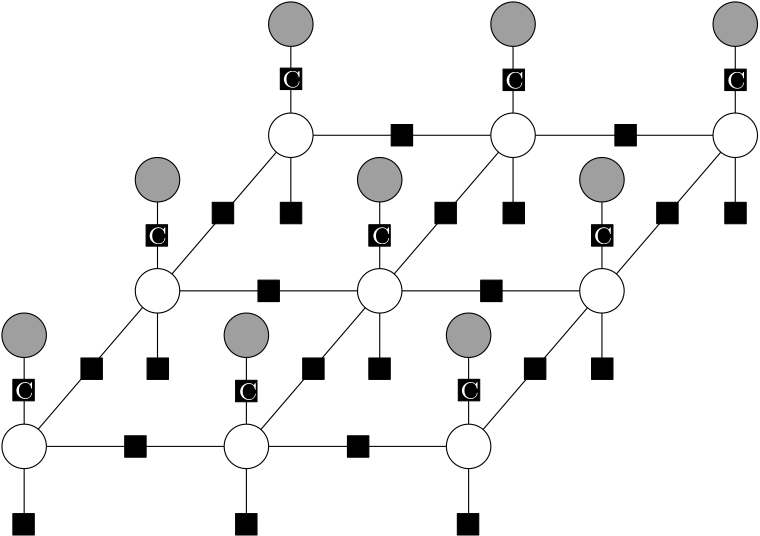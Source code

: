 <?xml version="1.0"?>
<!DOCTYPE ipe SYSTEM "ipe.dtd">
<ipe version="70010" creator="Ipe 7.0.10">
<info created="D:20090318161940" modified="D:20100326161431"/>
<ipestyle name="ipe6">
<symbol name="mark/circle(sx)" transformations="translations">
<path fill="sym-stroke">
0.6 0 0 0.6 0 0 e
0.4 0 0 0.4 0 0 e
</path>
</symbol>
<symbol name="mark/disk(sx)" transformations="translations">
<path fill="sym-stroke">
0.6 0 0 0.6 0 0 e
</path>
</symbol>
<symbol name="mark/fdisk(sfx)" transformations="translations">
<group>
<path fill="sym-stroke" fillrule="eofill">
0.6 0 0 0.6 0 0 e
0.4 0 0 0.4 0 0 e
</path>
<path fill="sym-fill">
0.4 0 0 0.4 0 0 e
</path>
</group>
</symbol>
<symbol name="mark/box(sx)" transformations="translations">
<path fill="sym-stroke" fillrule="eofill">
-0.6 -0.6 m
0.6 -0.6 l
0.6 0.6 l
-0.6 0.6 l
h
-0.4 -0.4 m
0.4 -0.4 l
0.4 0.4 l
-0.4 0.4 l
h
</path>
</symbol>
<symbol name="mark/square(sx)" transformations="translations">
<path fill="sym-stroke">
-0.6 -0.6 m
0.6 -0.6 l
0.6 0.6 l
-0.6 0.6 l
h
</path>
</symbol>
<symbol name="mark/fsquare(sfx)" transformations="translations">
<group>
<path fill="sym-stroke" fillrule="eofill">
-0.6 -0.6 m
0.6 -0.6 l
0.6 0.6 l
-0.6 0.6 l
0 -0.4 m
0.4 -0.4 l
0.4 0.4 l
-0.4 0.4 l
h
</path>
<path fill="sym-fill">
-0.4 -0.4 m
0.4 -0.4 l
0.4 0.4 l
-0.4 0.4 l
h
</path>
</group>
</symbol>
<symbol name="mark/cross(sx)" transformations="translations">
<group>
<path fill="sym-stroke">
-0.43 -0.57 m
0.57 0.43 l
0.43 0.57 l
-0.57 -0.43 l
h
</path>
<path fill="sym-stroke">
-0.43 0.57 m
0.57 -0.43 l
0.43 -0.57 l
-0.57 0.43 l
h
</path>
</group>
</symbol>
<pen name="heavier" value="0.8"/>
<pen name="fat" value="1.2"/>
<pen name="ultrafat" value="2"/>
<symbolsize name="large" value="5"/>
<symbolsize name="small" value="2"/>
<symbolsize name="tiny" value="1.1"/>
<arrowsize name="large" value="10"/>
<arrowsize name="small" value="5"/>
<arrowsize name="tiny" value="3"/>
<color name="red" value="1 0 0"/>
<color name="green" value="0 1 0"/>
<color name="blue" value="0 0 1"/>
<color name="yellow" value="1 1 0"/>
<color name="gray1" value="0.125"/>
<color name="gray2" value="0.25"/>
<color name="gray3" value="0.375"/>
<color name="gray4" value="0.5"/>
<color name="gray5" value="0.625"/>
<color name="gray6" value="0.75"/>
<color name="gray7" value="0.875"/>
<dashstyle name="dashed" value="[4] 0"/>
<dashstyle name="dotted" value="[1 3] 0"/>
<dashstyle name="dash dotted" value="[4 2 1 2] 0"/>
<dashstyle name="dash dot dotted" value="[4 2 1 2 1 2] 0"/>
<textsize name="large" value="\large"/>
<textsize name="small" value="\small"/>
<textsize name="tiny" value="\tiny"/>
<textsize name="Large" value="\Large"/>
<textsize name="LARGE" value="\LARGE"/>
<textsize name="huge" value="\huge"/>
<textsize name="Huge" value="\Huge"/>
<textsize name="footnote" value="\footnotesize"/>
<textstyle name="center" begin="\begin{center}" end="\end{center}"/>
<textstyle name="itemize" begin="\begin{itemize}" end="\end{itemize}"/>
<textstyle name="item" begin="\begin{itemize}\item{}" end="\end{itemize}"/>
</ipestyle>
<page>
<layer name="alpha"/>
<layer name="beta"/>
<view layers="alpha beta" active="alpha"/>
<path layer="beta" stroke="black">
240 664 m
288 720 l
</path>
<path stroke="black">
160 664 m
208 720 l
</path>
<path layer="alpha" stroke="black">
216 720 m
280 720 l
</path>
<path layer="beta" matrix="1 0 0 1 0.350128 0.700256" stroke="black">
112 608 m
160 664 l
</path>
<path layer="alpha" matrix="1 0 0 1 0 -8" stroke="black" fill="gray5">
8 0 0 8 112 656 e
</path>
<path matrix="1 0 0 1 48 48" stroke="black" fill="gray5">
8 0 0 8 112 656 e
</path>
<path matrix="1 0 0 1 96 104" stroke="black" fill="gray5">
8 0 0 8 112 656 e
</path>
<path matrix="1 0 0 1 80 -8" stroke="black" fill="gray5">
8 0 0 8 112 656 e
</path>
<path matrix="1 0 0 1 160 -8" stroke="black" fill="gray5">
8 0 0 8 112 656 e
</path>
<path matrix="1 0 0 1 128 48" stroke="black" fill="gray5">
8 0 0 8 112 656 e
</path>
<path matrix="1 0 0 1 208 48" stroke="black" fill="gray5">
8 0 0 8 112 656 e
</path>
<path matrix="1 0 0 1 176 104" stroke="black" fill="gray5">
8 0 0 8 112 656 e
</path>
<path matrix="1 0 0 1 256 104" stroke="black" fill="gray5">
8 0 0 8 112 656 e
</path>
<path stroke="black">
120 608 m
184 608 l
</path>
<path stroke="black">
200 608 m
264 608 l
</path>
<path stroke="black">
168 664 m
232 664 l
</path>
<path stroke="black">
248 664 m
312 664 l
</path>
<path stroke="black">
296 720 m
360 720 l
</path>
<path layer="beta" stroke="black">
272 608 m
320 664 l
</path>
<path stroke="black">
320 664 m
368 720 l
</path>
<path stroke="black">
192 608 m
240 664 l
</path>
<path stroke="black">
112 640 m
112 616 l
</path>
<path stroke="black">
160 696 m
160 672 l
</path>
<path stroke="black">
208 752 m
208 728 l
</path>
<path stroke="black">
288 752 m
288 728 l
</path>
<path stroke="black">
368 752 m
368 728 l
</path>
<path stroke="black">
240 696 m
240 672 l
</path>
<path stroke="black">
192 640 m
192 616 l
</path>
<path stroke="black">
272 640 m
272 616 l
</path>
<path stroke="black">
320 696 m
320 672 l
</path>
<path layer="alpha" matrix="1 0 0 1 -3.5503 8.41707" stroke="black" fill="black">
111.491 616.012 m
119.183 616.012 l
119.183 623.704 l
111.491 623.704 l
h
</path>
<path matrix="1 0 0 1 44.4173 64.0874" stroke="black" fill="black">
111.491 616.012 m
119.183 616.012 l
119.183 623.704 l
111.491 623.704 l
h
</path>
<path matrix="1 0 0 1 92.7349 120.458" stroke="black" fill="black">
111.491 616.012 m
119.183 616.012 l
119.183 623.704 l
111.491 623.704 l
h
</path>
<path matrix="1 0 0 1 172.914 120.108" stroke="black" fill="black">
111.491 616.012 m
119.183 616.012 l
119.183 623.704 l
111.491 623.704 l
h
</path>
<path matrix="1 0 0 1 252.743 120.108" stroke="black" fill="black">
111.491 616.012 m
119.183 616.012 l
119.183 623.704 l
111.491 623.704 l
h
</path>
<path matrix="1 0 0 1 124.597 64.0874" stroke="black" fill="black">
111.491 616.012 m
119.183 616.012 l
119.183 623.704 l
111.491 623.704 l
h
</path>
<path matrix="1 0 0 1 204.776 64.0874" stroke="black" fill="black">
111.491 616.012 m
119.183 616.012 l
119.183 623.704 l
111.491 623.704 l
h
</path>
<path matrix="1 0 0 1 76.629 8.06694" stroke="black" fill="black">
111.491 616.012 m
119.183 616.012 l
119.183 623.704 l
111.491 623.704 l
h
</path>
<path matrix="1 0 0 1 156.808 8.41707" stroke="black" fill="black">
111.491 616.012 m
119.183 616.012 l
119.183 623.704 l
111.491 623.704 l
h
</path>
<path matrix="1 0 0 1 20.9587 16.1199" stroke="black" fill="black">
111.491 616.012 m
119.183 616.012 l
119.183 623.704 l
111.491 623.704 l
h
</path>
<path matrix="1 0 0 1 36.7145 -11.8904" stroke="black" fill="black">
111.491 616.012 m
119.183 616.012 l
119.183 623.704 l
111.491 623.704 l
h
</path>
<path matrix="1 0 0 1 116.894 -11.8904" stroke="black" fill="black">
111.491 616.012 m
119.183 616.012 l
119.183 623.704 l
111.491 623.704 l
h
</path>
<path matrix="1 0 0 1 84.6821 44.1301" stroke="black" fill="black">
111.491 616.012 m
119.183 616.012 l
119.183 623.704 l
111.491 623.704 l
h
</path>
<path matrix="1 0 0 1 164.861 44.1301" stroke="black" fill="black">
111.491 616.012 m
119.183 616.012 l
119.183 623.704 l
111.491 623.704 l
h
</path>
<path matrix="1 0 0 1 132.65 100.151" stroke="black" fill="black">
111.491 616.012 m
119.183 616.012 l
119.183 623.704 l
111.491 623.704 l
h
</path>
<path matrix="1 0 0 1 213.179 100.151" stroke="black" fill="black">
111.491 616.012 m
119.183 616.012 l
119.183 623.704 l
111.491 623.704 l
h
</path>
<path matrix="1 0 0 1 100.788 16.1199" stroke="black" fill="black">
111.491 616.012 m
119.183 616.012 l
119.183 623.704 l
111.491 623.704 l
h
</path>
<path matrix="1 0 0 1 180.617 16.1199" stroke="black" fill="black">
111.491 616.012 m
119.183 616.012 l
119.183 623.704 l
111.491 623.704 l
h
</path>
<path matrix="1 0 0 1 68.226 72.1404" stroke="black" fill="black">
111.491 616.012 m
119.183 616.012 l
119.183 623.704 l
111.491 623.704 l
h
</path>
<path matrix="1 0 0 1 148.405 72.1404" stroke="black" fill="black">
111.491 616.012 m
119.183 616.012 l
119.183 623.704 l
111.491 623.704 l
h
</path>
<path matrix="1 0 0 1 228.235 72.1404" stroke="black" fill="black">
111.491 616.012 m
119.183 616.012 l
119.183 623.704 l
111.491 623.704 l
h
</path>
<path matrix="1 0 0 1 44.7674 16.1199" stroke="black" fill="black">
111.491 616.012 m
119.183 616.012 l
119.183 623.704 l
111.491 623.704 l
h
</path>
<path matrix="1 0 0 1 124.597 16.1199" stroke="black" fill="black">
111.491 616.012 m
119.183 616.012 l
119.183 623.704 l
111.491 623.704 l
h
</path>
<path matrix="1 0 0 1 204.776 16.1199" stroke="black" fill="black">
111.491 616.012 m
119.183 616.012 l
119.183 623.704 l
111.491 623.704 l
h
</path>
<path matrix="1 0 0 1 252.744 72.1404" stroke="black" fill="black">
111.491 616.012 m
119.183 616.012 l
119.183 623.704 l
111.491 623.704 l
h
</path>
<path matrix="1 0 0 1 172.914 72.1404" stroke="black" fill="black">
111.491 616.012 m
119.183 616.012 l
119.183 623.704 l
111.491 623.704 l
h
</path>
<path matrix="1 0 0 1 92.735 72.1404" stroke="black" fill="black">
111.491 616.012 m
119.183 616.012 l
119.183 623.704 l
111.491 623.704 l
h
</path>
<path matrix="1 0 0 1 -3.55024 -39.9007" stroke="black" fill="black">
111.491 616.012 m
119.183 616.012 l
119.183 623.704 l
111.491 623.704 l
h
</path>
<path matrix="1 0 0 1 76.6291 -39.9007" stroke="black" fill="black">
111.491 616.012 m
119.183 616.012 l
119.183 623.704 l
111.491 623.704 l
h
</path>
<path matrix="1 0 0 1 156.458 -39.9007" stroke="black" fill="black">
111.491 616.012 m
119.183 616.012 l
119.183 623.704 l
111.491 623.704 l
h
</path>
<path stroke="black">
112 580 m
112 608 l
</path>
<path stroke="black">
192 580 m
192 608 l
</path>
<path stroke="black">
272 580 m
272 608 l
</path>
<path stroke="black">
320 636 m
320 664 l
</path>
<path stroke="black">
368 692 m
368 720 l
</path>
<path stroke="black">
288 692 m
288 720 l
</path>
<path stroke="black">
208 692 m
208 720 l
</path>
<path stroke="black">
160 636 m
160 664 l
</path>
<path stroke="black">
240 636 m
240 664 l
</path>
<path matrix="1 0 0 1 0 16" stroke="black" fill="white">
8 0 0 8 160 648 e
</path>
<path matrix="1 0 0 1 0 32" stroke="black" fill="white">
8 0 0 8 208 688 e
</path>
<path matrix="1 0 0 1 0 32" stroke="black" fill="white">
8 0 0 8 288 688 e
</path>
<path matrix="1 0 0 1 0 32" stroke="black" fill="white">
8 0 0 8 368 688 e
</path>
<path matrix="1 0 0 1 0 16" stroke="black" fill="white">
8 0 0 8 320 648 e
</path>
<path matrix="1 0 0 1 0 16" stroke="black" fill="white">
8 0 0 8 240 648 e
</path>
<path stroke="black" fill="white">
8 0 0 8 192 608 e
</path>
<path stroke="black" fill="white">
8 0 0 8 272 608 e
</path>
<path stroke="black" fill="white">
8 0 0 8 112 608 e
</path>
<text matrix="1 0 0 1 -36.4133 -56.7207" transformations="translations" pos="145.098 681.81" stroke="white" type="label" width="6.656" height="6.127" depth="0" valign="baseline" size="small">C</text>
<text matrix="1 0 0 1 11.5545 -1.05016" transformations="translations" pos="145.098 681.81" stroke="white" type="label" width="6.656" height="6.127" depth="0" valign="baseline" size="small">C</text>
<text matrix="1 0 0 1 59.8721 55.3204" transformations="translations" pos="145.098 681.81" stroke="white" type="label" width="6.656" height="6.127" depth="0" valign="baseline" size="small">C</text>
<text matrix="1 0 0 1 140.051 54.9703" transformations="translations" pos="145.098 681.81" stroke="white" type="label" width="6.656" height="6.127" depth="0" valign="baseline" size="small">C</text>
<text matrix="1 0 0 1 219.88 54.9703" transformations="translations" pos="145.098 681.81" stroke="white" type="label" width="6.656" height="6.127" depth="0" valign="baseline" size="small">C</text>
<text matrix="1 0 0 1 92.0839 -1.05016" transformations="translations" pos="145.098 681.81" stroke="white" type="label" width="6.656" height="6.127" depth="0" valign="baseline" size="small">C</text>
<text matrix="1 0 0 1 44.1163 -57.0706" transformations="translations" pos="145.098 681.81" stroke="white" type="label" width="6.656" height="6.127" depth="0" valign="baseline" size="small">C</text>
<text matrix="1 0 0 1 123.945 -56.7205" transformations="translations" pos="145.098 681.81" stroke="white" type="label" width="6.656" height="6.127" depth="0" valign="baseline" size="small">C</text>
<text matrix="1 0 0 1 171.913 -1.05016" transformations="translations" pos="145.098 681.81" stroke="white" type="label" width="6.656" height="6.127" depth="0" valign="baseline" size="small">C</text>
</page>
</ipe>
